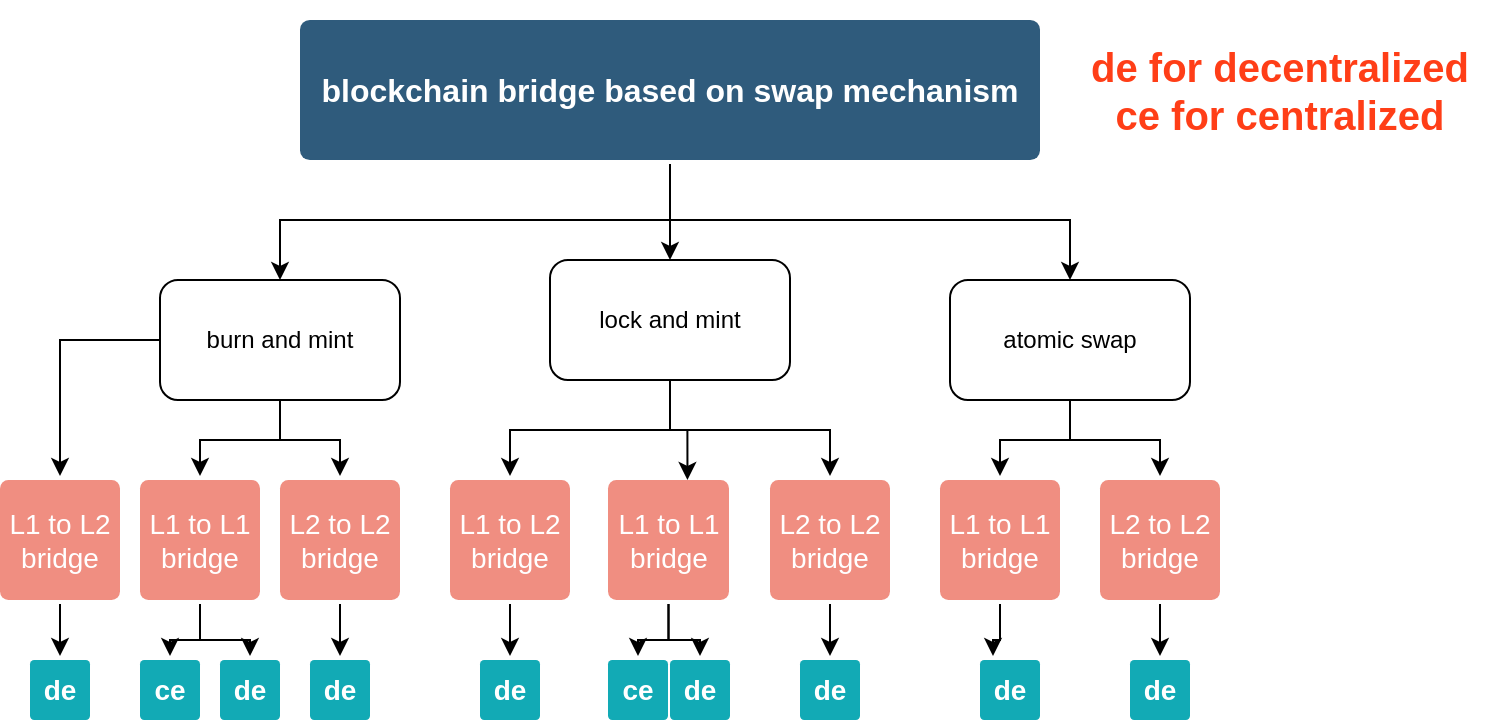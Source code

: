 <mxfile version="21.2.0" type="github">
  <diagram id="6a731a19-8d31-9384-78a2-239565b7b9f0" name="Page-1">
    <mxGraphModel dx="1377" dy="788" grid="1" gridSize="10" guides="1" tooltips="1" connect="1" arrows="1" fold="1" page="1" pageScale="1" pageWidth="1169" pageHeight="827" background="none" math="0" shadow="0">
      <root>
        <mxCell id="0" />
        <mxCell id="1" parent="0" />
        <mxCell id="RQFxbhjyXj8a6OVs2RY9-1775" style="edgeStyle=orthogonalEdgeStyle;rounded=0;orthogonalLoop=1;jettySize=auto;html=1;" edge="1" parent="1" source="1749" target="smuwp1DNTUwDpnVCs9tP-1781">
          <mxGeometry relative="1" as="geometry" />
        </mxCell>
        <mxCell id="RQFxbhjyXj8a6OVs2RY9-1826" style="edgeStyle=orthogonalEdgeStyle;rounded=0;orthogonalLoop=1;jettySize=auto;html=1;entryX=0.5;entryY=0;entryDx=0;entryDy=0;" edge="1" parent="1" source="1749" target="RQFxbhjyXj8a6OVs2RY9-1792">
          <mxGeometry relative="1" as="geometry" />
        </mxCell>
        <mxCell id="RQFxbhjyXj8a6OVs2RY9-1827" style="edgeStyle=orthogonalEdgeStyle;rounded=0;orthogonalLoop=1;jettySize=auto;html=1;entryX=0.5;entryY=0;entryDx=0;entryDy=0;" edge="1" parent="1" source="1749" target="RQFxbhjyXj8a6OVs2RY9-1791">
          <mxGeometry relative="1" as="geometry" />
        </mxCell>
        <mxCell id="1749" value="blockchain bridge based on swap mechanism" style="rounded=1;whiteSpace=wrap;html=1;shadow=0;labelBackgroundColor=none;strokeColor=none;strokeWidth=3;fillColor=#2F5B7C;fontFamily=Helvetica;fontSize=16;fontColor=#FFFFFF;align=center;fontStyle=1;spacing=5;arcSize=7;perimeterSpacing=2;" parent="1" vertex="1">
          <mxGeometry x="400" y="20" width="370" height="70" as="geometry" />
        </mxCell>
        <mxCell id="RQFxbhjyXj8a6OVs2RY9-1900" style="edgeStyle=orthogonalEdgeStyle;rounded=0;orthogonalLoop=1;jettySize=auto;html=1;entryX=0.5;entryY=0;entryDx=0;entryDy=0;" edge="1" parent="1" source="1754" target="RQFxbhjyXj8a6OVs2RY9-1879">
          <mxGeometry relative="1" as="geometry" />
        </mxCell>
        <mxCell id="1754" value="L1 to L2 bridge" style="rounded=1;whiteSpace=wrap;html=1;shadow=0;labelBackgroundColor=none;strokeColor=none;strokeWidth=3;fillColor=#f08e81;fontFamily=Helvetica;fontSize=14;fontColor=#FFFFFF;align=center;spacing=5;fontStyle=0;arcSize=7;perimeterSpacing=2;" parent="1" vertex="1">
          <mxGeometry x="250" y="250" width="60" height="60" as="geometry" />
        </mxCell>
        <mxCell id="RQFxbhjyXj8a6OVs2RY9-1892" style="edgeStyle=orthogonalEdgeStyle;rounded=0;orthogonalLoop=1;jettySize=auto;html=1;entryX=0.25;entryY=0;entryDx=0;entryDy=0;" edge="1" parent="1" source="1756" target="RQFxbhjyXj8a6OVs2RY9-1885">
          <mxGeometry relative="1" as="geometry" />
        </mxCell>
        <mxCell id="1756" value="L1 to L1 bridge" style="rounded=1;whiteSpace=wrap;html=1;shadow=0;labelBackgroundColor=none;strokeColor=none;strokeWidth=3;fillColor=#f08e81;fontFamily=Helvetica;fontSize=14;fontColor=#FFFFFF;align=center;spacing=5;fontStyle=0;arcSize=7;perimeterSpacing=2;" parent="1" vertex="1">
          <mxGeometry x="720" y="250" width="60" height="60" as="geometry" />
        </mxCell>
        <mxCell id="RQFxbhjyXj8a6OVs2RY9-1839" style="edgeStyle=orthogonalEdgeStyle;rounded=0;orthogonalLoop=1;jettySize=auto;html=1;entryX=0.5;entryY=0;entryDx=0;entryDy=0;" edge="1" parent="1" source="smuwp1DNTUwDpnVCs9tP-1781" target="1756">
          <mxGeometry relative="1" as="geometry" />
        </mxCell>
        <mxCell id="RQFxbhjyXj8a6OVs2RY9-1840" style="edgeStyle=orthogonalEdgeStyle;rounded=0;orthogonalLoop=1;jettySize=auto;html=1;entryX=0.5;entryY=0;entryDx=0;entryDy=0;" edge="1" parent="1" source="smuwp1DNTUwDpnVCs9tP-1781" target="RQFxbhjyXj8a6OVs2RY9-1835">
          <mxGeometry relative="1" as="geometry" />
        </mxCell>
        <mxCell id="smuwp1DNTUwDpnVCs9tP-1781" value="atomic swap" style="rounded=1;whiteSpace=wrap;html=1;" parent="1" vertex="1">
          <mxGeometry x="725" y="150" width="120" height="60" as="geometry" />
        </mxCell>
        <mxCell id="RQFxbhjyXj8a6OVs2RY9-1843" style="edgeStyle=orthogonalEdgeStyle;rounded=0;orthogonalLoop=1;jettySize=auto;html=1;entryX=0.5;entryY=0;entryDx=0;entryDy=0;" edge="1" parent="1" source="RQFxbhjyXj8a6OVs2RY9-1791" target="1754">
          <mxGeometry relative="1" as="geometry" />
        </mxCell>
        <mxCell id="RQFxbhjyXj8a6OVs2RY9-1847" style="edgeStyle=orthogonalEdgeStyle;rounded=0;orthogonalLoop=1;jettySize=auto;html=1;entryX=0.5;entryY=0;entryDx=0;entryDy=0;" edge="1" parent="1" source="RQFxbhjyXj8a6OVs2RY9-1791" target="RQFxbhjyXj8a6OVs2RY9-1802">
          <mxGeometry relative="1" as="geometry" />
        </mxCell>
        <mxCell id="RQFxbhjyXj8a6OVs2RY9-1848" style="edgeStyle=orthogonalEdgeStyle;rounded=0;orthogonalLoop=1;jettySize=auto;html=1;" edge="1" parent="1" source="RQFxbhjyXj8a6OVs2RY9-1791" target="RQFxbhjyXj8a6OVs2RY9-1837">
          <mxGeometry relative="1" as="geometry" />
        </mxCell>
        <mxCell id="RQFxbhjyXj8a6OVs2RY9-1791" value="burn and mint&lt;br&gt;" style="rounded=1;whiteSpace=wrap;html=1;" vertex="1" parent="1">
          <mxGeometry x="330" y="150" width="120" height="60" as="geometry" />
        </mxCell>
        <mxCell id="RQFxbhjyXj8a6OVs2RY9-1841" style="edgeStyle=orthogonalEdgeStyle;rounded=0;orthogonalLoop=1;jettySize=auto;html=1;" edge="1" parent="1" source="RQFxbhjyXj8a6OVs2RY9-1792" target="RQFxbhjyXj8a6OVs2RY9-1803">
          <mxGeometry relative="1" as="geometry" />
        </mxCell>
        <mxCell id="RQFxbhjyXj8a6OVs2RY9-1849" style="edgeStyle=orthogonalEdgeStyle;rounded=0;orthogonalLoop=1;jettySize=auto;html=1;entryX=0.647;entryY=0.031;entryDx=0;entryDy=0;entryPerimeter=0;" edge="1" parent="1" source="RQFxbhjyXj8a6OVs2RY9-1792" target="RQFxbhjyXj8a6OVs2RY9-1804">
          <mxGeometry relative="1" as="geometry" />
        </mxCell>
        <mxCell id="RQFxbhjyXj8a6OVs2RY9-1850" style="edgeStyle=orthogonalEdgeStyle;rounded=0;orthogonalLoop=1;jettySize=auto;html=1;entryX=0.5;entryY=0;entryDx=0;entryDy=0;" edge="1" parent="1" source="RQFxbhjyXj8a6OVs2RY9-1792" target="RQFxbhjyXj8a6OVs2RY9-1831">
          <mxGeometry relative="1" as="geometry" />
        </mxCell>
        <mxCell id="RQFxbhjyXj8a6OVs2RY9-1792" value="lock and mint" style="rounded=1;whiteSpace=wrap;html=1;" vertex="1" parent="1">
          <mxGeometry x="525" y="140" width="120" height="60" as="geometry" />
        </mxCell>
        <mxCell id="RQFxbhjyXj8a6OVs2RY9-1898" style="edgeStyle=orthogonalEdgeStyle;rounded=0;orthogonalLoop=1;jettySize=auto;html=1;entryX=0.5;entryY=0;entryDx=0;entryDy=0;" edge="1" parent="1" source="RQFxbhjyXj8a6OVs2RY9-1802" target="RQFxbhjyXj8a6OVs2RY9-1880">
          <mxGeometry relative="1" as="geometry" />
        </mxCell>
        <mxCell id="RQFxbhjyXj8a6OVs2RY9-1899" style="edgeStyle=orthogonalEdgeStyle;rounded=0;orthogonalLoop=1;jettySize=auto;html=1;entryX=0.5;entryY=0;entryDx=0;entryDy=0;" edge="1" parent="1" source="RQFxbhjyXj8a6OVs2RY9-1802" target="RQFxbhjyXj8a6OVs2RY9-1888">
          <mxGeometry relative="1" as="geometry" />
        </mxCell>
        <mxCell id="RQFxbhjyXj8a6OVs2RY9-1802" value="L1 to L1 bridge" style="rounded=1;whiteSpace=wrap;html=1;shadow=0;labelBackgroundColor=none;strokeColor=none;strokeWidth=3;fillColor=#f08e81;fontFamily=Helvetica;fontSize=14;fontColor=#FFFFFF;align=center;spacing=5;fontStyle=0;arcSize=7;perimeterSpacing=2;" vertex="1" parent="1">
          <mxGeometry x="320" y="250" width="60" height="60" as="geometry" />
        </mxCell>
        <mxCell id="RQFxbhjyXj8a6OVs2RY9-1896" style="edgeStyle=orthogonalEdgeStyle;rounded=0;orthogonalLoop=1;jettySize=auto;html=1;entryX=0.5;entryY=0;entryDx=0;entryDy=0;" edge="1" parent="1" source="RQFxbhjyXj8a6OVs2RY9-1803" target="RQFxbhjyXj8a6OVs2RY9-1882">
          <mxGeometry relative="1" as="geometry" />
        </mxCell>
        <mxCell id="RQFxbhjyXj8a6OVs2RY9-1803" value="L1 to L2 bridge" style="rounded=1;whiteSpace=wrap;html=1;shadow=0;labelBackgroundColor=none;strokeColor=none;strokeWidth=3;fillColor=#f08e81;fontFamily=Helvetica;fontSize=14;fontColor=#FFFFFF;align=center;spacing=5;fontStyle=0;arcSize=7;perimeterSpacing=2;" vertex="1" parent="1">
          <mxGeometry x="475" y="250" width="60" height="60" as="geometry" />
        </mxCell>
        <mxCell id="RQFxbhjyXj8a6OVs2RY9-1894" style="edgeStyle=orthogonalEdgeStyle;rounded=0;orthogonalLoop=1;jettySize=auto;html=1;entryX=0.5;entryY=0;entryDx=0;entryDy=0;" edge="1" parent="1" source="RQFxbhjyXj8a6OVs2RY9-1804" target="RQFxbhjyXj8a6OVs2RY9-1883">
          <mxGeometry relative="1" as="geometry" />
        </mxCell>
        <mxCell id="RQFxbhjyXj8a6OVs2RY9-1895" style="edgeStyle=orthogonalEdgeStyle;rounded=0;orthogonalLoop=1;jettySize=auto;html=1;entryX=0.5;entryY=0;entryDx=0;entryDy=0;" edge="1" parent="1" source="RQFxbhjyXj8a6OVs2RY9-1804" target="RQFxbhjyXj8a6OVs2RY9-1889">
          <mxGeometry relative="1" as="geometry" />
        </mxCell>
        <mxCell id="RQFxbhjyXj8a6OVs2RY9-1804" value="L1 to L1 bridge" style="rounded=1;whiteSpace=wrap;html=1;shadow=0;labelBackgroundColor=none;strokeColor=none;strokeWidth=3;fillColor=#f08e81;fontFamily=Helvetica;fontSize=14;fontColor=#FFFFFF;align=center;spacing=5;fontStyle=0;arcSize=7;perimeterSpacing=2;" vertex="1" parent="1">
          <mxGeometry x="554" y="250" width="60.5" height="60" as="geometry" />
        </mxCell>
        <mxCell id="RQFxbhjyXj8a6OVs2RY9-1893" style="edgeStyle=orthogonalEdgeStyle;rounded=0;orthogonalLoop=1;jettySize=auto;html=1;" edge="1" parent="1" source="RQFxbhjyXj8a6OVs2RY9-1831" target="RQFxbhjyXj8a6OVs2RY9-1884">
          <mxGeometry relative="1" as="geometry" />
        </mxCell>
        <mxCell id="RQFxbhjyXj8a6OVs2RY9-1831" value="L2 to L2 bridge" style="rounded=1;whiteSpace=wrap;html=1;shadow=0;labelBackgroundColor=none;strokeColor=none;strokeWidth=3;fillColor=#f08e81;fontFamily=Helvetica;fontSize=14;fontColor=#FFFFFF;align=center;spacing=5;fontStyle=0;arcSize=7;perimeterSpacing=2;" vertex="1" parent="1">
          <mxGeometry x="635" y="250" width="60" height="60" as="geometry" />
        </mxCell>
        <mxCell id="RQFxbhjyXj8a6OVs2RY9-1891" style="edgeStyle=orthogonalEdgeStyle;rounded=0;orthogonalLoop=1;jettySize=auto;html=1;" edge="1" parent="1" source="RQFxbhjyXj8a6OVs2RY9-1835" target="RQFxbhjyXj8a6OVs2RY9-1886">
          <mxGeometry relative="1" as="geometry" />
        </mxCell>
        <mxCell id="RQFxbhjyXj8a6OVs2RY9-1835" value="L2 to L2 bridge" style="rounded=1;whiteSpace=wrap;html=1;shadow=0;labelBackgroundColor=none;strokeColor=none;strokeWidth=3;fillColor=#f08e81;fontFamily=Helvetica;fontSize=14;fontColor=#FFFFFF;align=center;spacing=5;fontStyle=0;arcSize=7;perimeterSpacing=2;" vertex="1" parent="1">
          <mxGeometry x="800" y="250" width="60" height="60" as="geometry" />
        </mxCell>
        <mxCell id="RQFxbhjyXj8a6OVs2RY9-1897" style="edgeStyle=orthogonalEdgeStyle;rounded=0;orthogonalLoop=1;jettySize=auto;html=1;entryX=0.5;entryY=0;entryDx=0;entryDy=0;" edge="1" parent="1" source="RQFxbhjyXj8a6OVs2RY9-1837" target="RQFxbhjyXj8a6OVs2RY9-1881">
          <mxGeometry relative="1" as="geometry" />
        </mxCell>
        <mxCell id="RQFxbhjyXj8a6OVs2RY9-1837" value="L2 to L2 bridge" style="rounded=1;whiteSpace=wrap;html=1;shadow=0;labelBackgroundColor=none;strokeColor=none;strokeWidth=3;fillColor=#f08e81;fontFamily=Helvetica;fontSize=14;fontColor=#FFFFFF;align=center;spacing=5;fontStyle=0;arcSize=7;perimeterSpacing=2;" vertex="1" parent="1">
          <mxGeometry x="390" y="250" width="60" height="60" as="geometry" />
        </mxCell>
        <mxCell id="RQFxbhjyXj8a6OVs2RY9-1879" value="de" style="rounded=1;whiteSpace=wrap;html=1;shadow=0;labelBackgroundColor=none;strokeColor=none;strokeWidth=3;fillColor=#12aab5;fontFamily=Helvetica;fontSize=14;fontColor=#FFFFFF;align=center;spacing=5;fontStyle=1;arcSize=7;perimeterSpacing=2;" vertex="1" parent="1">
          <mxGeometry x="265" y="340" width="30" height="30" as="geometry" />
        </mxCell>
        <mxCell id="RQFxbhjyXj8a6OVs2RY9-1880" value="de" style="rounded=1;whiteSpace=wrap;html=1;shadow=0;labelBackgroundColor=none;strokeColor=none;strokeWidth=3;fillColor=#12aab5;fontFamily=Helvetica;fontSize=14;fontColor=#FFFFFF;align=center;spacing=5;fontStyle=1;arcSize=7;perimeterSpacing=2;" vertex="1" parent="1">
          <mxGeometry x="360" y="340" width="30" height="30" as="geometry" />
        </mxCell>
        <mxCell id="RQFxbhjyXj8a6OVs2RY9-1881" value="de" style="rounded=1;whiteSpace=wrap;html=1;shadow=0;labelBackgroundColor=none;strokeColor=none;strokeWidth=3;fillColor=#12aab5;fontFamily=Helvetica;fontSize=14;fontColor=#FFFFFF;align=center;spacing=5;fontStyle=1;arcSize=7;perimeterSpacing=2;" vertex="1" parent="1">
          <mxGeometry x="405" y="340" width="30" height="30" as="geometry" />
        </mxCell>
        <mxCell id="RQFxbhjyXj8a6OVs2RY9-1882" value="de" style="rounded=1;whiteSpace=wrap;html=1;shadow=0;labelBackgroundColor=none;strokeColor=none;strokeWidth=3;fillColor=#12aab5;fontFamily=Helvetica;fontSize=14;fontColor=#FFFFFF;align=center;spacing=5;fontStyle=1;arcSize=7;perimeterSpacing=2;" vertex="1" parent="1">
          <mxGeometry x="490" y="340" width="30" height="30" as="geometry" />
        </mxCell>
        <mxCell id="RQFxbhjyXj8a6OVs2RY9-1883" value="de" style="rounded=1;whiteSpace=wrap;html=1;shadow=0;labelBackgroundColor=none;strokeColor=none;strokeWidth=3;fillColor=#12aab5;fontFamily=Helvetica;fontSize=14;fontColor=#FFFFFF;align=center;spacing=5;fontStyle=1;arcSize=7;perimeterSpacing=2;" vertex="1" parent="1">
          <mxGeometry x="585" y="340" width="30" height="30" as="geometry" />
        </mxCell>
        <mxCell id="RQFxbhjyXj8a6OVs2RY9-1884" value="de" style="rounded=1;whiteSpace=wrap;html=1;shadow=0;labelBackgroundColor=none;strokeColor=none;strokeWidth=3;fillColor=#12aab5;fontFamily=Helvetica;fontSize=14;fontColor=#FFFFFF;align=center;spacing=5;fontStyle=1;arcSize=7;perimeterSpacing=2;" vertex="1" parent="1">
          <mxGeometry x="650" y="340" width="30" height="30" as="geometry" />
        </mxCell>
        <mxCell id="RQFxbhjyXj8a6OVs2RY9-1885" value="de" style="rounded=1;whiteSpace=wrap;html=1;shadow=0;labelBackgroundColor=none;strokeColor=none;strokeWidth=3;fillColor=#12aab5;fontFamily=Helvetica;fontSize=14;fontColor=#FFFFFF;align=center;spacing=5;fontStyle=1;arcSize=7;perimeterSpacing=2;" vertex="1" parent="1">
          <mxGeometry x="740" y="340" width="30" height="30" as="geometry" />
        </mxCell>
        <mxCell id="RQFxbhjyXj8a6OVs2RY9-1886" value="de" style="rounded=1;whiteSpace=wrap;html=1;shadow=0;labelBackgroundColor=none;strokeColor=none;strokeWidth=3;fillColor=#12aab5;fontFamily=Helvetica;fontSize=14;fontColor=#FFFFFF;align=center;spacing=5;fontStyle=1;arcSize=7;perimeterSpacing=2;" vertex="1" parent="1">
          <mxGeometry x="815" y="340" width="30" height="30" as="geometry" />
        </mxCell>
        <mxCell id="RQFxbhjyXj8a6OVs2RY9-1888" value="ce" style="rounded=1;whiteSpace=wrap;html=1;shadow=0;labelBackgroundColor=none;strokeColor=none;strokeWidth=3;fillColor=#12aab5;fontFamily=Helvetica;fontSize=14;fontColor=#FFFFFF;align=center;spacing=5;fontStyle=1;arcSize=7;perimeterSpacing=2;" vertex="1" parent="1">
          <mxGeometry x="320" y="340" width="30" height="30" as="geometry" />
        </mxCell>
        <mxCell id="RQFxbhjyXj8a6OVs2RY9-1889" value="ce" style="rounded=1;whiteSpace=wrap;html=1;shadow=0;labelBackgroundColor=none;strokeColor=none;strokeWidth=3;fillColor=#12aab5;fontFamily=Helvetica;fontSize=14;fontColor=#FFFFFF;align=center;spacing=5;fontStyle=1;arcSize=7;perimeterSpacing=2;" vertex="1" parent="1">
          <mxGeometry x="554" y="340" width="30" height="30" as="geometry" />
        </mxCell>
        <mxCell id="RQFxbhjyXj8a6OVs2RY9-1890" value="&lt;b style=&quot;font-size: 20px;&quot;&gt;&lt;font style=&quot;font-size: 20px;&quot; color=&quot;#ff3e17&quot;&gt;de for decentralized&lt;br&gt;ce for centralized&lt;/font&gt;&lt;/b&gt;" style="text;strokeColor=none;align=center;fillColor=none;html=1;verticalAlign=middle;whiteSpace=wrap;rounded=0;" vertex="1" parent="1">
          <mxGeometry x="780" y="10" width="220" height="90" as="geometry" />
        </mxCell>
      </root>
    </mxGraphModel>
  </diagram>
</mxfile>
